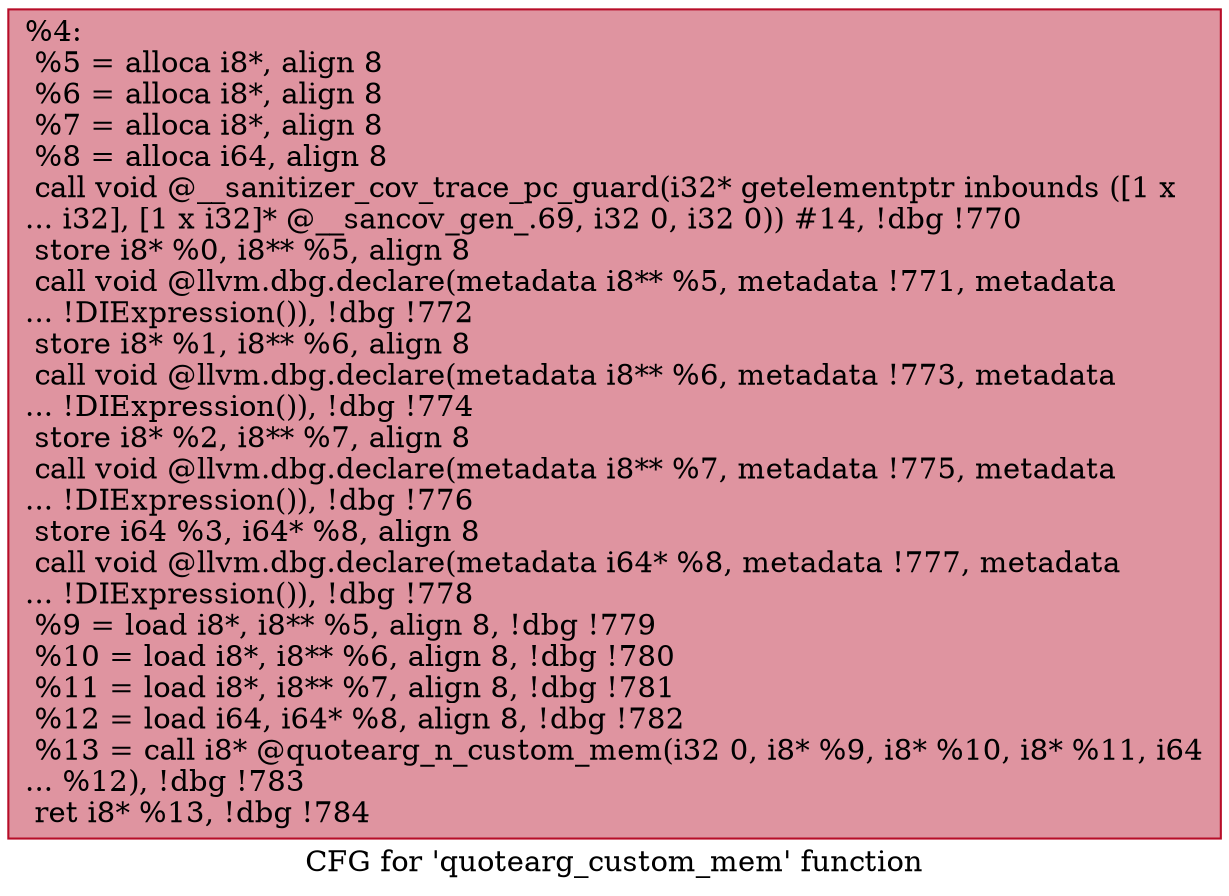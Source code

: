 digraph "CFG for 'quotearg_custom_mem' function" {
	label="CFG for 'quotearg_custom_mem' function";

	Node0x5555558e0460 [shape=record,color="#b70d28ff", style=filled, fillcolor="#b70d2870",label="{%4:\l  %5 = alloca i8*, align 8\l  %6 = alloca i8*, align 8\l  %7 = alloca i8*, align 8\l  %8 = alloca i64, align 8\l  call void @__sanitizer_cov_trace_pc_guard(i32* getelementptr inbounds ([1 x\l... i32], [1 x i32]* @__sancov_gen_.69, i32 0, i32 0)) #14, !dbg !770\l  store i8* %0, i8** %5, align 8\l  call void @llvm.dbg.declare(metadata i8** %5, metadata !771, metadata\l... !DIExpression()), !dbg !772\l  store i8* %1, i8** %6, align 8\l  call void @llvm.dbg.declare(metadata i8** %6, metadata !773, metadata\l... !DIExpression()), !dbg !774\l  store i8* %2, i8** %7, align 8\l  call void @llvm.dbg.declare(metadata i8** %7, metadata !775, metadata\l... !DIExpression()), !dbg !776\l  store i64 %3, i64* %8, align 8\l  call void @llvm.dbg.declare(metadata i64* %8, metadata !777, metadata\l... !DIExpression()), !dbg !778\l  %9 = load i8*, i8** %5, align 8, !dbg !779\l  %10 = load i8*, i8** %6, align 8, !dbg !780\l  %11 = load i8*, i8** %7, align 8, !dbg !781\l  %12 = load i64, i64* %8, align 8, !dbg !782\l  %13 = call i8* @quotearg_n_custom_mem(i32 0, i8* %9, i8* %10, i8* %11, i64\l... %12), !dbg !783\l  ret i8* %13, !dbg !784\l}"];
}

